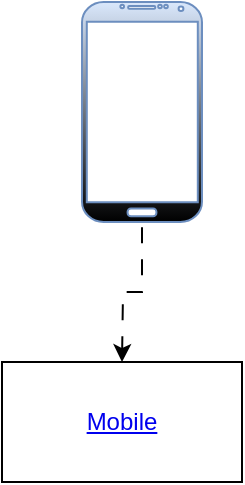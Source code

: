 <mxfile version="24.7.6">
  <diagram name="Page-1" id="6wnGiy3_Hml8tad4nLLn">
    <mxGraphModel dx="794" dy="412" grid="1" gridSize="10" guides="1" tooltips="1" connect="1" arrows="1" fold="1" page="1" pageScale="1" pageWidth="850" pageHeight="1100" math="0" shadow="0">
      <root>
        <mxCell id="0" />
        <mxCell id="1" parent="0" />
        <mxCell id="EqvYEMz56sSsCvxHdlzz-4" value="" style="edgeStyle=orthogonalEdgeStyle;rounded=0;orthogonalLoop=1;jettySize=auto;html=1;flowAnimation=1;" edge="1" parent="1" source="EqvYEMz56sSsCvxHdlzz-1">
          <mxGeometry relative="1" as="geometry">
            <mxPoint x="560" y="220" as="targetPoint" />
          </mxGeometry>
        </mxCell>
        <mxCell id="EqvYEMz56sSsCvxHdlzz-1" value="" style="verticalLabelPosition=bottom;verticalAlign=top;html=1;shadow=0;dashed=0;strokeWidth=1;shape=mxgraph.android.phone2;strokeColor=#6c8ebf;fillColor=#dae8fc;gradientColor=default;" vertex="1" parent="1">
          <mxGeometry x="540" y="40" width="60" height="110" as="geometry" />
        </mxCell>
        <object label="&lt;a href=&quot;test data&quot;&gt;Mobile&lt;/a&gt;" placeholders="1" id="EqvYEMz56sSsCvxHdlzz-2">
          <mxCell style="rounded=0;whiteSpace=wrap;html=1;" vertex="1" parent="1">
            <mxGeometry x="500" y="220" width="120" height="60" as="geometry" />
          </mxCell>
        </object>
      </root>
    </mxGraphModel>
  </diagram>
</mxfile>
